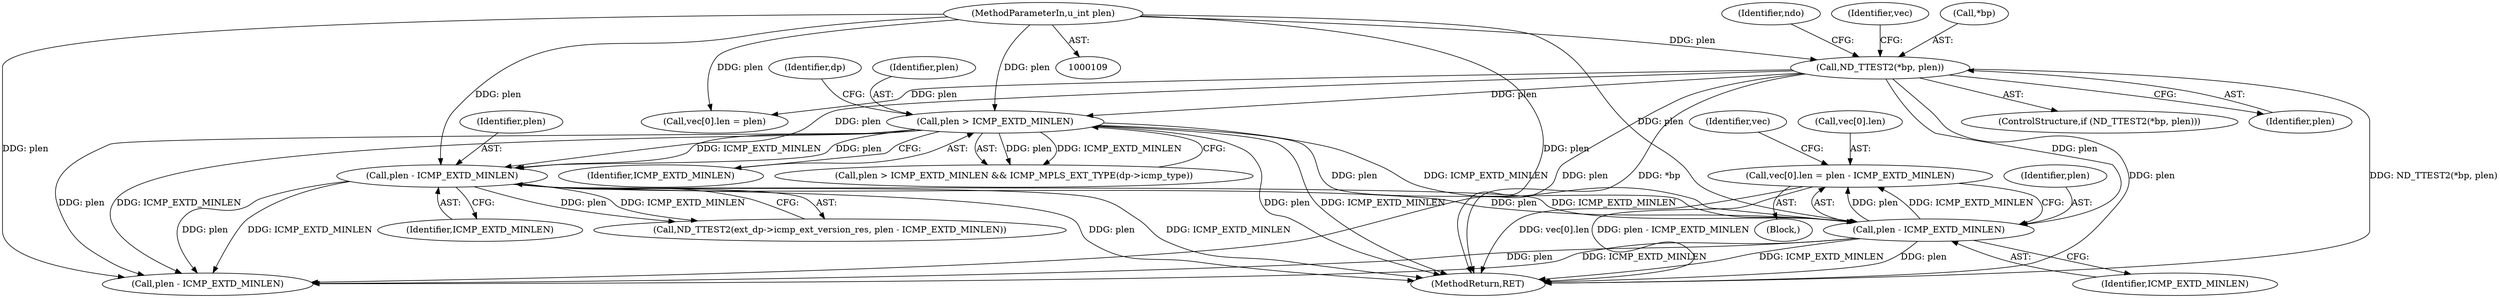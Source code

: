 digraph "0_tcpdump_8509ef02eceb2bbb479cea10fe4a7ec6395f1a8b@array" {
"1001024" [label="(Call,vec[0].len = plen - ICMP_EXTD_MINLEN)"];
"1001030" [label="(Call,plen - ICMP_EXTD_MINLEN)"];
"1000880" [label="(Call,ND_TTEST2(*bp, plen))"];
"1000112" [label="(MethodParameterIn,u_int plen)"];
"1001006" [label="(Call,plen - ICMP_EXTD_MINLEN)"];
"1000985" [label="(Call,plen > ICMP_EXTD_MINLEN)"];
"1001002" [label="(Call,ND_TTEST2(ext_dp->icmp_ext_version_res, plen - ICMP_EXTD_MINLEN))"];
"1001025" [label="(Call,vec[0].len)"];
"1000888" [label="(Identifier,vec)"];
"1001035" [label="(Identifier,vec)"];
"1000880" [label="(Call,ND_TTEST2(*bp, plen))"];
"1000896" [label="(Call,vec[0].len = plen)"];
"1001265" [label="(MethodReturn,RET)"];
"1000984" [label="(Call,plen > ICMP_EXTD_MINLEN && ICMP_MPLS_EXT_TYPE(dp->icmp_type))"];
"1001030" [label="(Call,plen - ICMP_EXTD_MINLEN)"];
"1001065" [label="(Call,plen - ICMP_EXTD_MINLEN)"];
"1001009" [label="(Block,)"];
"1000881" [label="(Call,*bp)"];
"1000985" [label="(Call,plen > ICMP_EXTD_MINLEN)"];
"1000879" [label="(ControlStructure,if (ND_TTEST2(*bp, plen)))"];
"1001024" [label="(Call,vec[0].len = plen - ICMP_EXTD_MINLEN)"];
"1001008" [label="(Identifier,ICMP_EXTD_MINLEN)"];
"1001031" [label="(Identifier,plen)"];
"1000883" [label="(Identifier,plen)"];
"1000990" [label="(Identifier,dp)"];
"1000934" [label="(Identifier,ndo)"];
"1001007" [label="(Identifier,plen)"];
"1000987" [label="(Identifier,ICMP_EXTD_MINLEN)"];
"1000112" [label="(MethodParameterIn,u_int plen)"];
"1001006" [label="(Call,plen - ICMP_EXTD_MINLEN)"];
"1001032" [label="(Identifier,ICMP_EXTD_MINLEN)"];
"1000986" [label="(Identifier,plen)"];
"1001024" -> "1001009"  [label="AST: "];
"1001024" -> "1001030"  [label="CFG: "];
"1001025" -> "1001024"  [label="AST: "];
"1001030" -> "1001024"  [label="AST: "];
"1001035" -> "1001024"  [label="CFG: "];
"1001024" -> "1001265"  [label="DDG: plen - ICMP_EXTD_MINLEN"];
"1001024" -> "1001265"  [label="DDG: vec[0].len"];
"1001030" -> "1001024"  [label="DDG: plen"];
"1001030" -> "1001024"  [label="DDG: ICMP_EXTD_MINLEN"];
"1001030" -> "1001032"  [label="CFG: "];
"1001031" -> "1001030"  [label="AST: "];
"1001032" -> "1001030"  [label="AST: "];
"1001030" -> "1001265"  [label="DDG: ICMP_EXTD_MINLEN"];
"1001030" -> "1001265"  [label="DDG: plen"];
"1000880" -> "1001030"  [label="DDG: plen"];
"1001006" -> "1001030"  [label="DDG: plen"];
"1001006" -> "1001030"  [label="DDG: ICMP_EXTD_MINLEN"];
"1000985" -> "1001030"  [label="DDG: plen"];
"1000985" -> "1001030"  [label="DDG: ICMP_EXTD_MINLEN"];
"1000112" -> "1001030"  [label="DDG: plen"];
"1001030" -> "1001065"  [label="DDG: plen"];
"1001030" -> "1001065"  [label="DDG: ICMP_EXTD_MINLEN"];
"1000880" -> "1000879"  [label="AST: "];
"1000880" -> "1000883"  [label="CFG: "];
"1000881" -> "1000880"  [label="AST: "];
"1000883" -> "1000880"  [label="AST: "];
"1000888" -> "1000880"  [label="CFG: "];
"1000934" -> "1000880"  [label="CFG: "];
"1000880" -> "1001265"  [label="DDG: *bp"];
"1000880" -> "1001265"  [label="DDG: plen"];
"1000880" -> "1001265"  [label="DDG: ND_TTEST2(*bp, plen)"];
"1000112" -> "1000880"  [label="DDG: plen"];
"1000880" -> "1000896"  [label="DDG: plen"];
"1000880" -> "1000985"  [label="DDG: plen"];
"1000880" -> "1001006"  [label="DDG: plen"];
"1000880" -> "1001065"  [label="DDG: plen"];
"1000112" -> "1000109"  [label="AST: "];
"1000112" -> "1001265"  [label="DDG: plen"];
"1000112" -> "1000896"  [label="DDG: plen"];
"1000112" -> "1000985"  [label="DDG: plen"];
"1000112" -> "1001006"  [label="DDG: plen"];
"1000112" -> "1001065"  [label="DDG: plen"];
"1001006" -> "1001002"  [label="AST: "];
"1001006" -> "1001008"  [label="CFG: "];
"1001007" -> "1001006"  [label="AST: "];
"1001008" -> "1001006"  [label="AST: "];
"1001002" -> "1001006"  [label="CFG: "];
"1001006" -> "1001265"  [label="DDG: ICMP_EXTD_MINLEN"];
"1001006" -> "1001265"  [label="DDG: plen"];
"1001006" -> "1001002"  [label="DDG: plen"];
"1001006" -> "1001002"  [label="DDG: ICMP_EXTD_MINLEN"];
"1000985" -> "1001006"  [label="DDG: plen"];
"1000985" -> "1001006"  [label="DDG: ICMP_EXTD_MINLEN"];
"1001006" -> "1001065"  [label="DDG: plen"];
"1001006" -> "1001065"  [label="DDG: ICMP_EXTD_MINLEN"];
"1000985" -> "1000984"  [label="AST: "];
"1000985" -> "1000987"  [label="CFG: "];
"1000986" -> "1000985"  [label="AST: "];
"1000987" -> "1000985"  [label="AST: "];
"1000990" -> "1000985"  [label="CFG: "];
"1000984" -> "1000985"  [label="CFG: "];
"1000985" -> "1001265"  [label="DDG: ICMP_EXTD_MINLEN"];
"1000985" -> "1001265"  [label="DDG: plen"];
"1000985" -> "1000984"  [label="DDG: plen"];
"1000985" -> "1000984"  [label="DDG: ICMP_EXTD_MINLEN"];
"1000985" -> "1001065"  [label="DDG: plen"];
"1000985" -> "1001065"  [label="DDG: ICMP_EXTD_MINLEN"];
}
